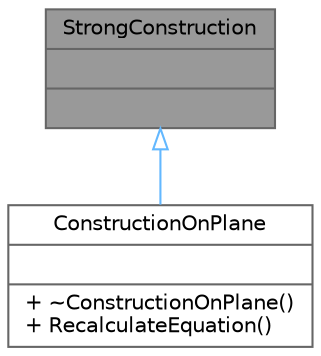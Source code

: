 digraph "StrongConstruction"
{
 // LATEX_PDF_SIZE
  bgcolor="transparent";
  edge [fontname=Helvetica,fontsize=10,labelfontname=Helvetica,labelfontsize=10];
  node [fontname=Helvetica,fontsize=10,shape=box,height=0.2,width=0.9];
  Node1 [shape=record,label="{StrongConstruction\n||}",height=0.2,width=0.4,color="gray40", fillcolor="grey60", style="filled", fontcolor="black",tooltip=" "];
  Node1 -> Node2 [dir="back",color="steelblue1",style="solid",arrowtail="onormal"];
  Node2 [shape=record,label="{ConstructionOnPlane\n||+ ~ConstructionOnPlane()\l+ RecalculateEquation()\l}",height=0.2,width=0.4,color="gray40", fillcolor="white", style="filled",URL="$class_construction_on_plane.html",tooltip="Construction of a casual point on a plane."];
}
